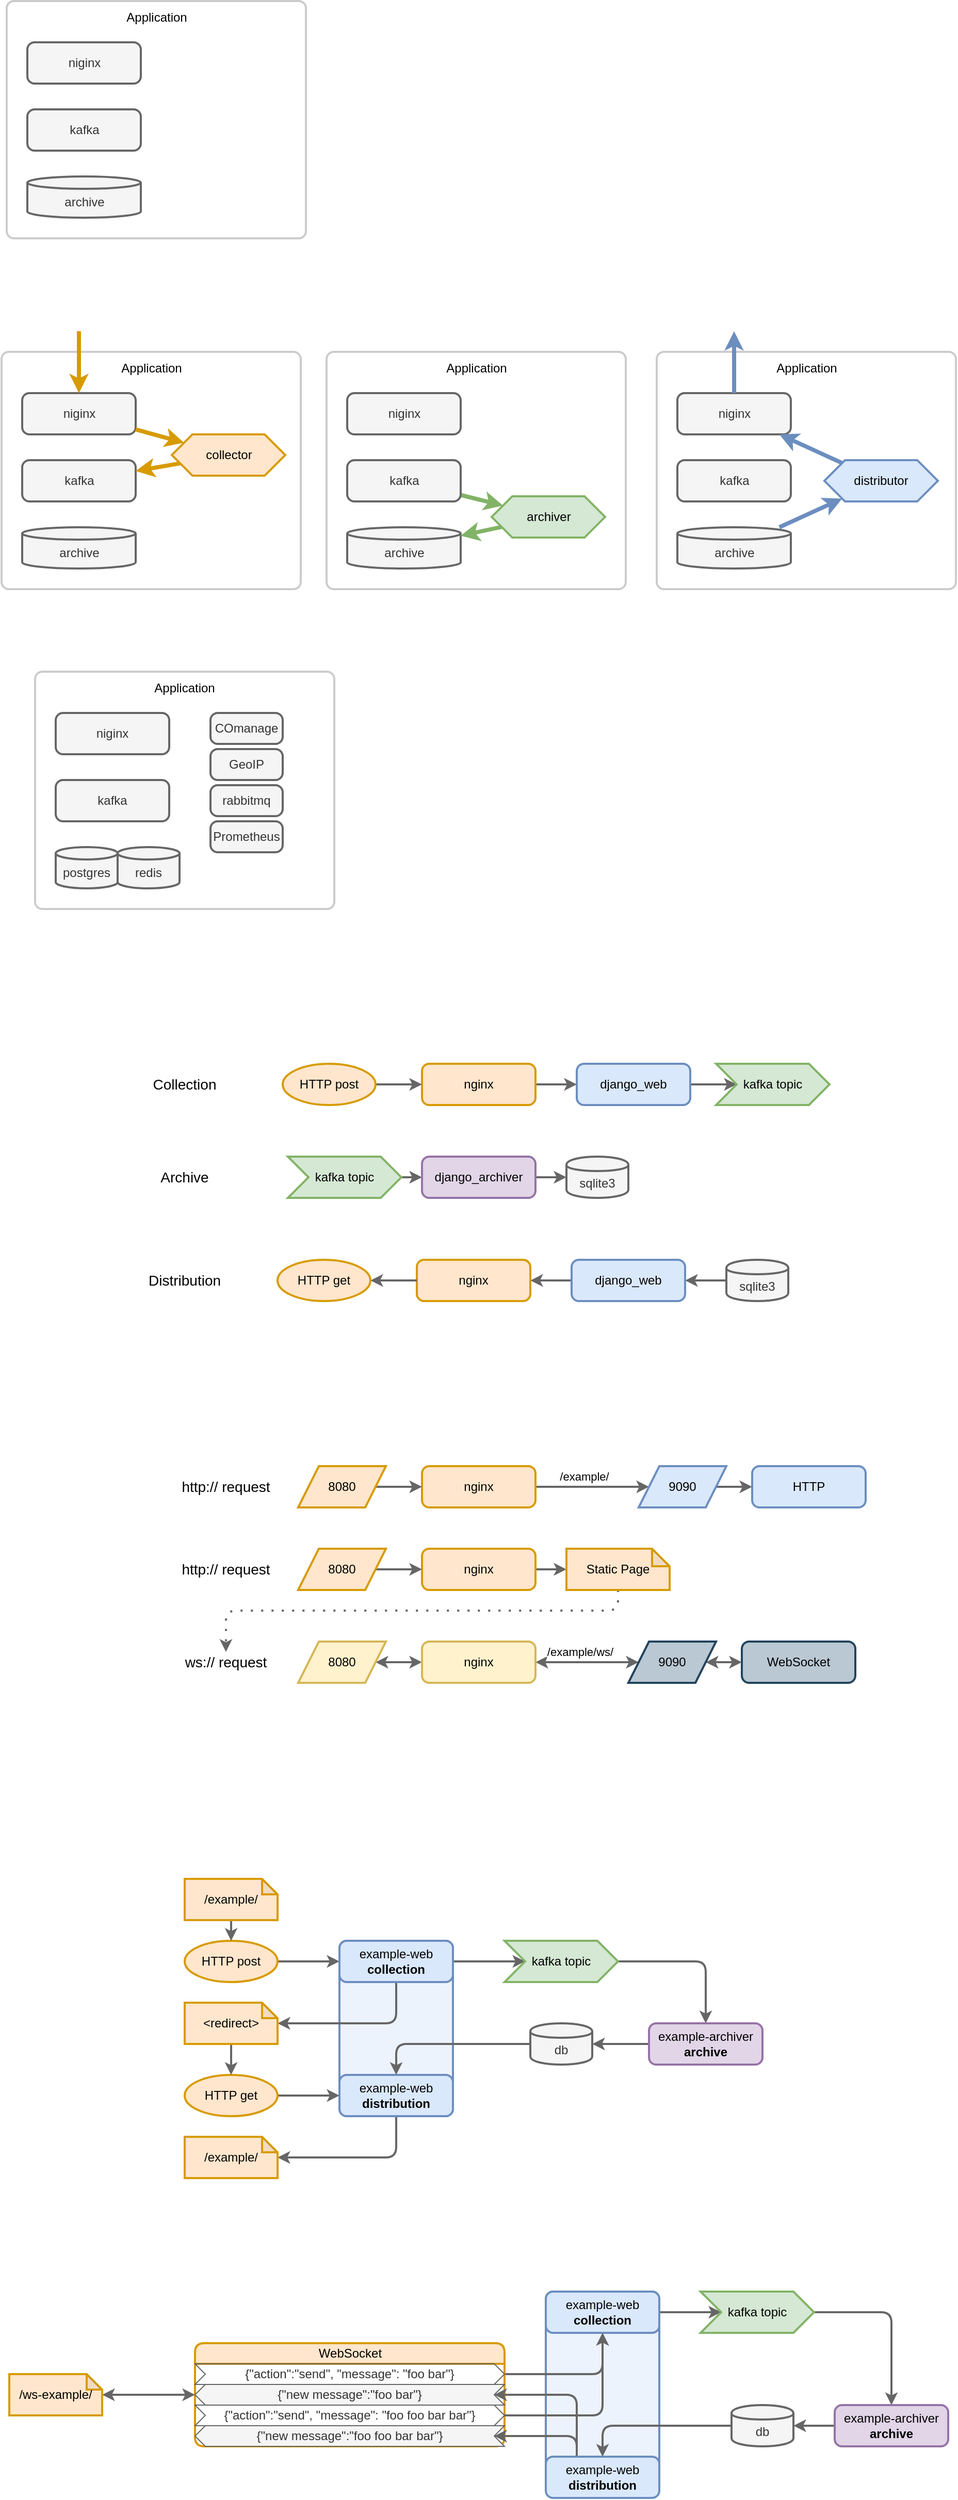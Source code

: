 <mxfile version="14.6.13" type="device"><diagram id="-VsEtAfE2rpOgw_YnNsa" name="Page-1"><mxGraphModel dx="1322" dy="2031" grid="1" gridSize="10" guides="1" tooltips="1" connect="1" arrows="1" fold="1" page="0" pageScale="1" pageWidth="850" pageHeight="1100" math="0" shadow="0"><root><mxCell id="0"/><mxCell id="1" style="" parent="0"/><mxCell id="PM8JkhN1XcaPESPT991R-1" value="HTTP" style="rounded=1;html=1;absoluteArcSize=1;arcSize=14;strokeWidth=2;shadow=0;glass=0;labelBackgroundColor=none;fillColor=#dae8fc;fontSize=12;align=center;strokeColor=#6c8ebf;whiteSpace=wrap;" parent="1" vertex="1"><mxGeometry x="510" y="590" width="110" height="40" as="geometry"/></mxCell><mxCell id="PM8JkhN1XcaPESPT991R-6" style="edgeStyle=orthogonalEdgeStyle;orthogonalLoop=1;jettySize=auto;html=1;strokeWidth=2;fillColor=#f5f5f5;strokeColor=#666666;fontFamily=Helvetica;fontSize=11;fontColor=#000000;align=center;entryX=0;entryY=0.5;entryDx=0;entryDy=0;" parent="1" source="PM8JkhN1XcaPESPT991R-2" target="PM8JkhN1XcaPESPT991R-5" edge="1"><mxGeometry relative="1" as="geometry"/></mxCell><mxCell id="PM8JkhN1XcaPESPT991R-9" value="/example/" style="edgeLabel;html=1;align=center;verticalAlign=middle;resizable=0;points=[];" parent="PM8JkhN1XcaPESPT991R-6" vertex="1" connectable="0"><mxGeometry x="-0.147" y="3" relative="1" as="geometry"><mxPoint y="-7" as="offset"/></mxGeometry></mxCell><mxCell id="PM8JkhN1XcaPESPT991R-2" value="nginx" style="rounded=1;html=1;absoluteArcSize=1;arcSize=14;strokeWidth=2;shadow=0;glass=0;labelBackgroundColor=none;fillColor=#ffe6cc;fontSize=12;align=center;strokeColor=#d79b00;whiteSpace=wrap;" parent="1" vertex="1"><mxGeometry x="190" y="590" width="110" height="40" as="geometry"/></mxCell><mxCell id="PM8JkhN1XcaPESPT991R-8" style="edgeStyle=orthogonalEdgeStyle;orthogonalLoop=1;jettySize=auto;html=1;strokeColor=#666666;strokeWidth=2;fillColor=#f5f5f5;" parent="1" source="PM8JkhN1XcaPESPT991R-3" target="PM8JkhN1XcaPESPT991R-2" edge="1"><mxGeometry relative="1" as="geometry"/></mxCell><mxCell id="PM8JkhN1XcaPESPT991R-3" value="8080" style="shape=parallelogram;perimeter=parallelogramPerimeter;whiteSpace=wrap;html=1;fixedSize=1;shadow=0;fontFamily=Helvetica;fontSize=12;fontColor=#000000;align=center;strokeColor=#d79b00;strokeWidth=2;fillColor=#ffe6cc;" parent="1" vertex="1"><mxGeometry x="70" y="590" width="85" height="40" as="geometry"/></mxCell><mxCell id="PM8JkhN1XcaPESPT991R-7" style="edgeStyle=orthogonalEdgeStyle;orthogonalLoop=1;jettySize=auto;html=1;strokeColor=#666666;strokeWidth=2;fillColor=#f5f5f5;" parent="1" source="PM8JkhN1XcaPESPT991R-5" target="PM8JkhN1XcaPESPT991R-1" edge="1"><mxGeometry relative="1" as="geometry"/></mxCell><mxCell id="PM8JkhN1XcaPESPT991R-5" value="9090" style="shape=parallelogram;perimeter=parallelogramPerimeter;whiteSpace=wrap;html=1;fixedSize=1;shadow=0;fontFamily=Helvetica;fontSize=12;fontColor=#000000;align=center;strokeColor=#6c8ebf;strokeWidth=2;fillColor=#dae8fc;" parent="1" vertex="1"><mxGeometry x="400" y="590" width="85" height="40" as="geometry"/></mxCell><mxCell id="PM8JkhN1XcaPESPT991R-10" value="WebSocket" style="rounded=1;html=1;absoluteArcSize=1;arcSize=14;strokeWidth=2;shadow=0;glass=0;labelBackgroundColor=none;fillColor=#bac8d3;fontSize=12;align=center;strokeColor=#23445d;whiteSpace=wrap;" parent="1" vertex="1"><mxGeometry x="500" y="760" width="110" height="40" as="geometry"/></mxCell><mxCell id="PM8JkhN1XcaPESPT991R-11" style="edgeStyle=orthogonalEdgeStyle;orthogonalLoop=1;jettySize=auto;html=1;strokeWidth=2;fillColor=#f5f5f5;strokeColor=#666666;fontFamily=Helvetica;fontSize=11;fontColor=#000000;align=center;entryX=0;entryY=0.5;entryDx=0;entryDy=0;startArrow=classic;startFill=1;" parent="1" source="PM8JkhN1XcaPESPT991R-21" target="PM8JkhN1XcaPESPT991R-17" edge="1"><mxGeometry relative="1" as="geometry"><mxPoint x="240" y="780" as="sourcePoint"/><Array as="points"/></mxGeometry></mxCell><mxCell id="PM8JkhN1XcaPESPT991R-12" value="/example/ws/" style="edgeLabel;html=1;align=center;verticalAlign=middle;resizable=0;points=[];" parent="PM8JkhN1XcaPESPT991R-11" vertex="1" connectable="0"><mxGeometry x="-0.147" y="3" relative="1" as="geometry"><mxPoint y="-7" as="offset"/></mxGeometry></mxCell><mxCell id="PM8JkhN1XcaPESPT991R-19" style="edgeStyle=orthogonalEdgeStyle;orthogonalLoop=1;jettySize=auto;html=1;strokeColor=#666666;strokeWidth=2;fillColor=#f5f5f5;" parent="1" source="PM8JkhN1XcaPESPT991R-13" target="PM8JkhN1XcaPESPT991R-18" edge="1"><mxGeometry relative="1" as="geometry"/></mxCell><mxCell id="PM8JkhN1XcaPESPT991R-13" value="nginx" style="rounded=1;html=1;absoluteArcSize=1;arcSize=14;strokeWidth=2;shadow=0;glass=0;labelBackgroundColor=none;fillColor=#ffe6cc;fontSize=12;align=center;strokeColor=#d79b00;whiteSpace=wrap;" parent="1" vertex="1"><mxGeometry x="190" y="670" width="110" height="40" as="geometry"/></mxCell><mxCell id="PM8JkhN1XcaPESPT991R-14" style="edgeStyle=orthogonalEdgeStyle;orthogonalLoop=1;jettySize=auto;html=1;strokeColor=#666666;strokeWidth=2;fillColor=#f5f5f5;" parent="1" source="PM8JkhN1XcaPESPT991R-15" target="PM8JkhN1XcaPESPT991R-13" edge="1"><mxGeometry relative="1" as="geometry"/></mxCell><mxCell id="PM8JkhN1XcaPESPT991R-15" value="8080" style="shape=parallelogram;perimeter=parallelogramPerimeter;whiteSpace=wrap;html=1;fixedSize=1;shadow=0;fontFamily=Helvetica;fontSize=12;fontColor=#000000;align=center;strokeColor=#d79b00;strokeWidth=2;fillColor=#ffe6cc;" parent="1" vertex="1"><mxGeometry x="70" y="670" width="85" height="40" as="geometry"/></mxCell><mxCell id="PM8JkhN1XcaPESPT991R-16" style="edgeStyle=orthogonalEdgeStyle;orthogonalLoop=1;jettySize=auto;html=1;strokeColor=#666666;strokeWidth=2;fillColor=#f5f5f5;startArrow=classic;startFill=1;" parent="1" source="PM8JkhN1XcaPESPT991R-17" target="PM8JkhN1XcaPESPT991R-10" edge="1"><mxGeometry relative="1" as="geometry"/></mxCell><mxCell id="PM8JkhN1XcaPESPT991R-17" value="9090" style="shape=parallelogram;perimeter=parallelogramPerimeter;whiteSpace=wrap;html=1;fixedSize=1;shadow=0;fontFamily=Helvetica;fontSize=12;align=center;strokeColor=#23445d;strokeWidth=2;fillColor=#bac8d3;" parent="1" vertex="1"><mxGeometry x="390" y="760" width="85" height="40" as="geometry"/></mxCell><mxCell id="PM8JkhN1XcaPESPT991R-28" style="edgeStyle=orthogonalEdgeStyle;orthogonalLoop=1;jettySize=auto;html=1;fontSize=14;strokeColor=#666666;strokeWidth=2;fillColor=#f5f5f5;dashed=1;dashPattern=1 4;exitX=0.5;exitY=1;exitDx=0;exitDy=0;exitPerimeter=0;" parent="1" source="PM8JkhN1XcaPESPT991R-18" target="PM8JkhN1XcaPESPT991R-26" edge="1"><mxGeometry relative="1" as="geometry"><Array as="points"><mxPoint x="380" y="730"/><mxPoint y="730"/></Array></mxGeometry></mxCell><mxCell id="PM8JkhN1XcaPESPT991R-18" value="Static Page" style="shape=note;whiteSpace=wrap;html=1;backgroundOutline=1;darkOpacity=0.05;shadow=0;fontFamily=Helvetica;fontSize=12;fontColor=#000000;align=center;strokeColor=#d79b00;strokeWidth=2;fillColor=#ffe6cc;size=17;" parent="1" vertex="1"><mxGeometry x="330" y="670" width="100" height="40" as="geometry"/></mxCell><mxCell id="PM8JkhN1XcaPESPT991R-22" style="edgeStyle=orthogonalEdgeStyle;orthogonalLoop=1;jettySize=auto;html=1;strokeColor=#666666;strokeWidth=2;fillColor=#f5f5f5;startArrow=classic;startFill=1;" parent="1" source="PM8JkhN1XcaPESPT991R-20" target="PM8JkhN1XcaPESPT991R-21" edge="1"><mxGeometry relative="1" as="geometry"/></mxCell><mxCell id="PM8JkhN1XcaPESPT991R-20" value="8080" style="shape=parallelogram;perimeter=parallelogramPerimeter;whiteSpace=wrap;html=1;fixedSize=1;shadow=0;fontFamily=Helvetica;fontSize=12;align=center;strokeColor=#d6b656;strokeWidth=2;fillColor=#fff2cc;" parent="1" vertex="1"><mxGeometry x="70" y="760" width="85" height="40" as="geometry"/></mxCell><mxCell id="PM8JkhN1XcaPESPT991R-21" value="nginx" style="rounded=1;html=1;absoluteArcSize=1;arcSize=14;strokeWidth=2;shadow=0;glass=0;labelBackgroundColor=none;fillColor=#fff2cc;fontSize=12;align=center;strokeColor=#d6b656;whiteSpace=wrap;" parent="1" vertex="1"><mxGeometry x="190" y="760" width="110" height="40" as="geometry"/></mxCell><mxCell id="PM8JkhN1XcaPESPT991R-24" value="http:// request" style="text;html=1;strokeColor=none;fillColor=none;align=center;verticalAlign=middle;whiteSpace=wrap;rounded=0;fontSize=14;" parent="1" vertex="1"><mxGeometry x="-50" y="600" width="100" height="20" as="geometry"/></mxCell><mxCell id="PM8JkhN1XcaPESPT991R-25" value="http:// request" style="text;html=1;strokeColor=none;fillColor=none;align=center;verticalAlign=middle;whiteSpace=wrap;rounded=0;fontSize=14;" parent="1" vertex="1"><mxGeometry x="-50" y="680" width="100" height="20" as="geometry"/></mxCell><mxCell id="PM8JkhN1XcaPESPT991R-26" value="ws:// request" style="text;html=1;strokeColor=none;fillColor=none;align=center;verticalAlign=middle;whiteSpace=wrap;rounded=0;fontSize=14;" parent="1" vertex="1"><mxGeometry x="-60" y="770" width="120" height="20" as="geometry"/></mxCell><mxCell id="PM8JkhN1XcaPESPT991R-27" style="edgeStyle=orthogonalEdgeStyle;orthogonalLoop=1;jettySize=auto;html=1;exitX=0.5;exitY=1;exitDx=0;exitDy=0;fontSize=14;strokeColor=#666666;strokeWidth=2;fillColor=#f5f5f5;" parent="1" source="PM8JkhN1XcaPESPT991R-24" target="PM8JkhN1XcaPESPT991R-24" edge="1"><mxGeometry relative="1" as="geometry"/></mxCell><mxCell id="PM8JkhN1XcaPESPT991R-34" style="edgeStyle=orthogonalEdgeStyle;orthogonalLoop=1;jettySize=auto;html=1;strokeWidth=2;fillColor=#f5f5f5;strokeColor=#666666;fontFamily=Helvetica;fontSize=11;fontColor=#000000;align=center;" parent="1" source="PM8JkhN1XcaPESPT991R-36" target="PM8JkhN1XcaPESPT991R-41" edge="1"><mxGeometry relative="1" as="geometry"><mxPoint x="410.0" y="220" as="targetPoint"/></mxGeometry></mxCell><mxCell id="PM8JkhN1XcaPESPT991R-36" value="nginx" style="rounded=1;html=1;absoluteArcSize=1;arcSize=14;strokeWidth=2;shadow=0;glass=0;labelBackgroundColor=none;fillColor=#ffe6cc;fontSize=12;align=center;strokeColor=#d79b00;whiteSpace=wrap;" parent="1" vertex="1"><mxGeometry x="190" y="200" width="110" height="40" as="geometry"/></mxCell><mxCell id="PM8JkhN1XcaPESPT991R-37" style="edgeStyle=orthogonalEdgeStyle;orthogonalLoop=1;jettySize=auto;html=1;strokeColor=#666666;strokeWidth=2;fillColor=#f5f5f5;" parent="1" source="PM8JkhN1XcaPESPT991R-43" target="PM8JkhN1XcaPESPT991R-36" edge="1"><mxGeometry relative="1" as="geometry"><mxPoint x="155" y="220" as="sourcePoint"/></mxGeometry></mxCell><mxCell id="PM8JkhN1XcaPESPT991R-46" style="edgeStyle=orthogonalEdgeStyle;orthogonalLoop=1;jettySize=auto;html=1;strokeColor=#666666;strokeWidth=2;fillColor=#f5f5f5;" parent="1" source="PM8JkhN1XcaPESPT991R-41" target="PM8JkhN1XcaPESPT991R-44" edge="1"><mxGeometry relative="1" as="geometry"/></mxCell><mxCell id="PM8JkhN1XcaPESPT991R-41" value="django_web" style="rounded=1;html=1;absoluteArcSize=1;arcSize=14;strokeWidth=2;shadow=0;glass=0;labelBackgroundColor=none;fillColor=#dae8fc;fontSize=12;align=center;strokeColor=#6c8ebf;whiteSpace=wrap;" parent="1" vertex="1"><mxGeometry x="340" y="200" width="110" height="40" as="geometry"/></mxCell><mxCell id="PM8JkhN1XcaPESPT991R-43" value="HTTP post" style="ellipse;whiteSpace=wrap;html=1;shadow=0;fontFamily=Helvetica;fontSize=12;fontColor=#000000;align=center;strokeColor=#d79b00;strokeWidth=2;fillColor=#ffe6cc;" parent="1" vertex="1"><mxGeometry x="55" y="200" width="90" height="40" as="geometry"/></mxCell><mxCell id="PM8JkhN1XcaPESPT991R-44" value="kafka topic" style="shape=step;perimeter=stepPerimeter;whiteSpace=wrap;html=1;fixedSize=1;shadow=0;fontFamily=Helvetica;fontSize=12;align=center;strokeColor=#82b366;strokeWidth=2;fillColor=#d5e8d4;" parent="1" vertex="1"><mxGeometry x="475" y="200" width="110" height="40" as="geometry"/></mxCell><mxCell id="PM8JkhN1XcaPESPT991R-49" style="edgeStyle=orthogonalEdgeStyle;orthogonalLoop=1;jettySize=auto;html=1;strokeColor=#666666;strokeWidth=2;fillColor=#f5f5f5;" parent="1" source="PM8JkhN1XcaPESPT991R-47" target="PM8JkhN1XcaPESPT991R-48" edge="1"><mxGeometry relative="1" as="geometry"/></mxCell><mxCell id="PM8JkhN1XcaPESPT991R-47" value="kafka topic" style="shape=step;perimeter=stepPerimeter;whiteSpace=wrap;html=1;fixedSize=1;shadow=0;fontFamily=Helvetica;fontSize=12;align=center;strokeColor=#82b366;strokeWidth=2;fillColor=#d5e8d4;" parent="1" vertex="1"><mxGeometry x="60" y="290" width="110" height="40" as="geometry"/></mxCell><mxCell id="PM8JkhN1XcaPESPT991R-51" value="" style="edgeStyle=orthogonalEdgeStyle;orthogonalLoop=1;jettySize=auto;html=1;strokeColor=#666666;strokeWidth=2;fillColor=#f5f5f5;" parent="1" source="PM8JkhN1XcaPESPT991R-48" target="PM8JkhN1XcaPESPT991R-50" edge="1"><mxGeometry relative="1" as="geometry"/></mxCell><mxCell id="PM8JkhN1XcaPESPT991R-48" value="django_archiver" style="rounded=1;html=1;absoluteArcSize=1;arcSize=14;strokeWidth=2;shadow=0;glass=0;labelBackgroundColor=none;fillColor=#e1d5e7;fontSize=12;align=center;strokeColor=#9673a6;whiteSpace=wrap;" parent="1" vertex="1"><mxGeometry x="190" y="290" width="110" height="40" as="geometry"/></mxCell><mxCell id="PM8JkhN1XcaPESPT991R-50" value="sqlite3" style="shape=cylinder;whiteSpace=wrap;html=1;boundedLbl=1;backgroundOutline=1;rounded=1;shadow=0;strokeColor=#666666;strokeWidth=2;fillColor=#f5f5f5;glass=0;arcSize=14;fontColor=#333333;" parent="1" vertex="1"><mxGeometry x="330" y="290" width="60" height="40" as="geometry"/></mxCell><mxCell id="PM8JkhN1XcaPESPT991R-52" style="edgeStyle=orthogonalEdgeStyle;orthogonalLoop=1;jettySize=auto;html=1;strokeWidth=2;fillColor=#f5f5f5;strokeColor=#666666;fontFamily=Helvetica;fontSize=11;fontColor=#000000;align=center;startArrow=classic;startFill=1;endArrow=none;endFill=0;" parent="1" source="PM8JkhN1XcaPESPT991R-53" target="PM8JkhN1XcaPESPT991R-56" edge="1"><mxGeometry relative="1" as="geometry"><mxPoint x="405.0" y="410" as="targetPoint"/></mxGeometry></mxCell><mxCell id="PM8JkhN1XcaPESPT991R-53" value="nginx" style="rounded=1;html=1;absoluteArcSize=1;arcSize=14;strokeWidth=2;shadow=0;glass=0;labelBackgroundColor=none;fillColor=#ffe6cc;fontSize=12;align=center;strokeColor=#d79b00;whiteSpace=wrap;" parent="1" vertex="1"><mxGeometry x="185" y="390" width="110" height="40" as="geometry"/></mxCell><mxCell id="PM8JkhN1XcaPESPT991R-54" style="edgeStyle=orthogonalEdgeStyle;orthogonalLoop=1;jettySize=auto;html=1;strokeColor=#666666;strokeWidth=2;fillColor=#f5f5f5;startArrow=classic;startFill=1;endArrow=none;endFill=0;" parent="1" source="PM8JkhN1XcaPESPT991R-57" target="PM8JkhN1XcaPESPT991R-53" edge="1"><mxGeometry relative="1" as="geometry"><mxPoint x="150" y="410" as="sourcePoint"/></mxGeometry></mxCell><mxCell id="PM8JkhN1XcaPESPT991R-55" style="edgeStyle=orthogonalEdgeStyle;orthogonalLoop=1;jettySize=auto;html=1;strokeColor=#666666;strokeWidth=2;fillColor=#f5f5f5;endArrow=none;endFill=0;startArrow=classic;startFill=1;" parent="1" source="PM8JkhN1XcaPESPT991R-56" target="PM8JkhN1XcaPESPT991R-59" edge="1"><mxGeometry relative="1" as="geometry"><mxPoint x="470.0" y="410" as="targetPoint"/></mxGeometry></mxCell><mxCell id="PM8JkhN1XcaPESPT991R-56" value="django_web" style="rounded=1;html=1;absoluteArcSize=1;arcSize=14;strokeWidth=2;shadow=0;glass=0;labelBackgroundColor=none;fillColor=#dae8fc;fontSize=12;align=center;strokeColor=#6c8ebf;whiteSpace=wrap;" parent="1" vertex="1"><mxGeometry x="335" y="390" width="110" height="40" as="geometry"/></mxCell><mxCell id="PM8JkhN1XcaPESPT991R-57" value="HTTP get" style="ellipse;whiteSpace=wrap;html=1;shadow=0;fontFamily=Helvetica;fontSize=12;fontColor=#000000;align=center;strokeColor=#d79b00;strokeWidth=2;fillColor=#ffe6cc;" parent="1" vertex="1"><mxGeometry x="50" y="390" width="90" height="40" as="geometry"/></mxCell><mxCell id="PM8JkhN1XcaPESPT991R-59" value="sqlite3" style="shape=cylinder;whiteSpace=wrap;html=1;boundedLbl=1;backgroundOutline=1;rounded=1;shadow=0;strokeColor=#666666;strokeWidth=2;fillColor=#f5f5f5;glass=0;arcSize=14;fontColor=#333333;" parent="1" vertex="1"><mxGeometry x="485" y="390" width="60" height="40" as="geometry"/></mxCell><mxCell id="PM8JkhN1XcaPESPT991R-60" value="Collection" style="text;html=1;strokeColor=none;fillColor=none;align=center;verticalAlign=middle;whiteSpace=wrap;rounded=0;fontSize=14;" parent="1" vertex="1"><mxGeometry x="-90" y="210" width="100" height="20" as="geometry"/></mxCell><mxCell id="PM8JkhN1XcaPESPT991R-61" value="Archive" style="text;html=1;strokeColor=none;fillColor=none;align=center;verticalAlign=middle;whiteSpace=wrap;rounded=0;fontSize=14;" parent="1" vertex="1"><mxGeometry x="-90" y="300" width="100" height="20" as="geometry"/></mxCell><mxCell id="PM8JkhN1XcaPESPT991R-62" value="Distribution" style="text;html=1;strokeColor=none;fillColor=none;align=center;verticalAlign=middle;whiteSpace=wrap;rounded=0;fontSize=14;" parent="1" vertex="1"><mxGeometry x="-90" y="400" width="100" height="20" as="geometry"/></mxCell><mxCell id="XB2Akl6cawF2deGfc-03-5" value="Application" style="rounded=1;html=1;absoluteArcSize=1;arcSize=14;strokeWidth=2;shadow=0;glass=0;labelBackgroundColor=none;fontSize=12;align=center;whiteSpace=wrap;container=1;dropTarget=1;recursiveResize=0;collapsible=0;verticalAlign=top;spacing=4;fillColor=none;strokeColor=#CCCCCC;" parent="1" vertex="1"><mxGeometry x="-212.5" y="-830" width="290" height="230" as="geometry"/></mxCell><mxCell id="XB2Akl6cawF2deGfc-03-2" value="niginx" style="rounded=1;html=1;absoluteArcSize=1;arcSize=14;strokeWidth=2;shadow=0;glass=0;labelBackgroundColor=none;fillColor=#f5f5f5;fontSize=12;align=center;strokeColor=#666666;whiteSpace=wrap;fontColor=#333333;" parent="XB2Akl6cawF2deGfc-03-5" vertex="1"><mxGeometry x="20" y="40" width="110" height="40" as="geometry"/></mxCell><mxCell id="XB2Akl6cawF2deGfc-03-3" value="archive" style="shape=cylinder3;whiteSpace=wrap;html=1;boundedLbl=1;backgroundOutline=1;size=6;shadow=0;fontFamily=Helvetica;fontSize=12;fontColor=#333333;align=center;strokeColor=#666666;strokeWidth=2;fillColor=#f5f5f5;" parent="XB2Akl6cawF2deGfc-03-5" vertex="1"><mxGeometry x="20" y="170" width="110" height="40" as="geometry"/></mxCell><mxCell id="XB2Akl6cawF2deGfc-03-1" value="kafka" style="rounded=1;html=1;absoluteArcSize=1;arcSize=14;strokeWidth=2;shadow=0;glass=0;labelBackgroundColor=none;fillColor=#f5f5f5;fontSize=12;align=center;strokeColor=#666666;whiteSpace=wrap;fontColor=#333333;" parent="XB2Akl6cawF2deGfc-03-5" vertex="1"><mxGeometry x="20" y="105" width="110" height="40" as="geometry"/></mxCell><mxCell id="XB2Akl6cawF2deGfc-03-7" value="Application" style="rounded=1;html=1;absoluteArcSize=1;arcSize=14;strokeWidth=2;shadow=0;glass=0;labelBackgroundColor=none;fontSize=12;align=center;whiteSpace=wrap;container=1;dropTarget=1;recursiveResize=0;collapsible=0;verticalAlign=top;spacing=4;fillColor=none;strokeColor=#CCCCCC;" parent="1" vertex="1"><mxGeometry x="-217.5" y="-490" width="290" height="230" as="geometry"/></mxCell><mxCell id="XB2Akl6cawF2deGfc-03-8" value="niginx" style="rounded=1;html=1;absoluteArcSize=1;arcSize=14;strokeWidth=2;shadow=0;glass=0;labelBackgroundColor=none;fillColor=#f5f5f5;fontSize=12;align=center;strokeColor=#666666;whiteSpace=wrap;fontColor=#333333;" parent="XB2Akl6cawF2deGfc-03-7" vertex="1"><mxGeometry x="20" y="40" width="110" height="40" as="geometry"/></mxCell><mxCell id="XB2Akl6cawF2deGfc-03-9" value="archive" style="shape=cylinder3;whiteSpace=wrap;html=1;boundedLbl=1;backgroundOutline=1;size=6;shadow=0;fontFamily=Helvetica;fontSize=12;fontColor=#333333;align=center;strokeColor=#666666;strokeWidth=2;fillColor=#f5f5f5;" parent="XB2Akl6cawF2deGfc-03-7" vertex="1"><mxGeometry x="20" y="170" width="110" height="40" as="geometry"/></mxCell><mxCell id="XB2Akl6cawF2deGfc-03-10" value="kafka" style="rounded=1;html=1;absoluteArcSize=1;arcSize=14;strokeWidth=2;shadow=0;glass=0;labelBackgroundColor=none;fillColor=#f5f5f5;fontSize=12;align=center;strokeColor=#666666;whiteSpace=wrap;fontColor=#333333;" parent="XB2Akl6cawF2deGfc-03-7" vertex="1"><mxGeometry x="20" y="105" width="110" height="40" as="geometry"/></mxCell><mxCell id="XB2Akl6cawF2deGfc-03-16" style="orthogonalLoop=1;jettySize=auto;html=1;startArrow=none;startFill=0;endArrow=classic;endFill=1;strokeColor=#d79b00;strokeWidth=4;fillColor=#ffe6cc;" parent="XB2Akl6cawF2deGfc-03-7" source="XB2Akl6cawF2deGfc-03-6" target="XB2Akl6cawF2deGfc-03-10" edge="1"><mxGeometry relative="1" as="geometry"/></mxCell><mxCell id="XB2Akl6cawF2deGfc-03-6" value="collector" style="shape=hexagon;perimeter=hexagonPerimeter2;whiteSpace=wrap;html=1;fixedSize=1;shadow=0;fontFamily=Helvetica;fontSize=12;fontColor=#000000;align=center;strokeColor=#d79b00;strokeWidth=2;fillColor=#ffe6cc;" parent="XB2Akl6cawF2deGfc-03-7" vertex="1"><mxGeometry x="165" y="80" width="110" height="40" as="geometry"/></mxCell><mxCell id="XB2Akl6cawF2deGfc-03-15" value="" style="endArrow=classic;html=1;strokeColor=#d79b00;strokeWidth=4;fillColor=#ffe6cc;" parent="XB2Akl6cawF2deGfc-03-7" source="XB2Akl6cawF2deGfc-03-8" target="XB2Akl6cawF2deGfc-03-6" edge="1"><mxGeometry width="50" height="50" relative="1" as="geometry"><mxPoint x="85" y="-10" as="sourcePoint"/><mxPoint x="85" y="50" as="targetPoint"/></mxGeometry></mxCell><mxCell id="XB2Akl6cawF2deGfc-03-14" value="" style="endArrow=classic;html=1;strokeColor=#d79b00;strokeWidth=4;fillColor=#ffe6cc;entryX=0.5;entryY=0;entryDx=0;entryDy=0;" parent="1" target="XB2Akl6cawF2deGfc-03-8" edge="1"><mxGeometry width="50" height="50" relative="1" as="geometry"><mxPoint x="-142.5" y="-510" as="sourcePoint"/><mxPoint x="7.5" y="-480" as="targetPoint"/></mxGeometry></mxCell><mxCell id="XB2Akl6cawF2deGfc-03-17" value="Application" style="rounded=1;html=1;absoluteArcSize=1;arcSize=14;strokeWidth=2;shadow=0;glass=0;labelBackgroundColor=none;fontSize=12;align=center;whiteSpace=wrap;container=1;dropTarget=1;recursiveResize=0;collapsible=0;verticalAlign=top;spacing=4;fillColor=none;strokeColor=#CCCCCC;" parent="1" vertex="1"><mxGeometry x="97.5" y="-490" width="290" height="230" as="geometry"/></mxCell><mxCell id="XB2Akl6cawF2deGfc-03-18" value="niginx" style="rounded=1;html=1;absoluteArcSize=1;arcSize=14;strokeWidth=2;shadow=0;glass=0;labelBackgroundColor=none;fillColor=#f5f5f5;fontSize=12;align=center;strokeColor=#666666;whiteSpace=wrap;fontColor=#333333;" parent="XB2Akl6cawF2deGfc-03-17" vertex="1"><mxGeometry x="20" y="40" width="110" height="40" as="geometry"/></mxCell><mxCell id="XB2Akl6cawF2deGfc-03-19" value="archive" style="shape=cylinder3;whiteSpace=wrap;html=1;boundedLbl=1;backgroundOutline=1;size=6;shadow=0;fontFamily=Helvetica;fontSize=12;fontColor=#333333;align=center;strokeColor=#666666;strokeWidth=2;fillColor=#f5f5f5;" parent="XB2Akl6cawF2deGfc-03-17" vertex="1"><mxGeometry x="20" y="170" width="110" height="40" as="geometry"/></mxCell><mxCell id="XB2Akl6cawF2deGfc-03-22" style="edgeStyle=none;orthogonalLoop=1;jettySize=auto;html=1;startArrow=none;startFill=0;endArrow=classic;endFill=1;strokeColor=#82b366;strokeWidth=4;fillColor=#d5e8d4;" parent="XB2Akl6cawF2deGfc-03-17" source="XB2Akl6cawF2deGfc-03-20" target="XB2Akl6cawF2deGfc-03-21" edge="1"><mxGeometry relative="1" as="geometry"/></mxCell><mxCell id="XB2Akl6cawF2deGfc-03-20" value="kafka" style="rounded=1;html=1;absoluteArcSize=1;arcSize=14;strokeWidth=2;shadow=0;glass=0;labelBackgroundColor=none;fillColor=#f5f5f5;fontSize=12;align=center;strokeColor=#666666;whiteSpace=wrap;fontColor=#333333;" parent="XB2Akl6cawF2deGfc-03-17" vertex="1"><mxGeometry x="20" y="105" width="110" height="40" as="geometry"/></mxCell><mxCell id="XB2Akl6cawF2deGfc-03-23" style="edgeStyle=none;orthogonalLoop=1;jettySize=auto;html=1;startArrow=none;startFill=0;endArrow=classic;endFill=1;strokeColor=#82b366;strokeWidth=4;fillColor=#d5e8d4;" parent="XB2Akl6cawF2deGfc-03-17" source="XB2Akl6cawF2deGfc-03-21" target="XB2Akl6cawF2deGfc-03-19" edge="1"><mxGeometry relative="1" as="geometry"/></mxCell><mxCell id="XB2Akl6cawF2deGfc-03-21" value="archiver" style="shape=hexagon;perimeter=hexagonPerimeter2;whiteSpace=wrap;html=1;fixedSize=1;shadow=0;fontFamily=Helvetica;fontSize=12;align=center;strokeColor=#82b366;strokeWidth=2;fillColor=#d5e8d4;" parent="XB2Akl6cawF2deGfc-03-17" vertex="1"><mxGeometry x="160" y="140" width="110" height="40" as="geometry"/></mxCell><mxCell id="XB2Akl6cawF2deGfc-03-24" value="Application" style="rounded=1;html=1;absoluteArcSize=1;arcSize=14;strokeWidth=2;shadow=0;glass=0;labelBackgroundColor=none;fontSize=12;align=center;whiteSpace=wrap;container=1;dropTarget=1;recursiveResize=0;collapsible=0;verticalAlign=top;spacing=4;fillColor=none;strokeColor=#CCCCCC;" parent="1" vertex="1"><mxGeometry x="417.5" y="-490" width="290" height="230" as="geometry"/></mxCell><mxCell id="XB2Akl6cawF2deGfc-03-25" value="niginx" style="rounded=1;html=1;absoluteArcSize=1;arcSize=14;strokeWidth=2;shadow=0;glass=0;labelBackgroundColor=none;fillColor=#f5f5f5;fontSize=12;align=center;strokeColor=#666666;whiteSpace=wrap;fontColor=#333333;" parent="XB2Akl6cawF2deGfc-03-24" vertex="1"><mxGeometry x="20" y="40" width="110" height="40" as="geometry"/></mxCell><mxCell id="XB2Akl6cawF2deGfc-03-29" style="edgeStyle=none;orthogonalLoop=1;jettySize=auto;html=1;startArrow=none;startFill=0;endArrow=classic;endFill=1;strokeColor=#6c8ebf;strokeWidth=4;fillColor=#dae8fc;" parent="XB2Akl6cawF2deGfc-03-24" source="XB2Akl6cawF2deGfc-03-26" target="XB2Akl6cawF2deGfc-03-28" edge="1"><mxGeometry relative="1" as="geometry"/></mxCell><mxCell id="XB2Akl6cawF2deGfc-03-26" value="archive" style="shape=cylinder3;whiteSpace=wrap;html=1;boundedLbl=1;backgroundOutline=1;size=6;shadow=0;fontFamily=Helvetica;fontSize=12;fontColor=#333333;align=center;strokeColor=#666666;strokeWidth=2;fillColor=#f5f5f5;" parent="XB2Akl6cawF2deGfc-03-24" vertex="1"><mxGeometry x="20" y="170" width="110" height="40" as="geometry"/></mxCell><mxCell id="XB2Akl6cawF2deGfc-03-27" value="kafka" style="rounded=1;html=1;absoluteArcSize=1;arcSize=14;strokeWidth=2;shadow=0;glass=0;labelBackgroundColor=none;fillColor=#f5f5f5;fontSize=12;align=center;strokeColor=#666666;whiteSpace=wrap;fontColor=#333333;" parent="XB2Akl6cawF2deGfc-03-24" vertex="1"><mxGeometry x="20" y="105" width="110" height="40" as="geometry"/></mxCell><mxCell id="XB2Akl6cawF2deGfc-03-30" style="edgeStyle=none;orthogonalLoop=1;jettySize=auto;html=1;startArrow=none;startFill=0;endArrow=classic;endFill=1;strokeColor=#6c8ebf;strokeWidth=4;fillColor=#dae8fc;" parent="XB2Akl6cawF2deGfc-03-24" source="XB2Akl6cawF2deGfc-03-28" target="XB2Akl6cawF2deGfc-03-25" edge="1"><mxGeometry relative="1" as="geometry"/></mxCell><mxCell id="XB2Akl6cawF2deGfc-03-28" value="distributor" style="shape=hexagon;perimeter=hexagonPerimeter2;whiteSpace=wrap;html=1;fixedSize=1;shadow=0;fontFamily=Helvetica;fontSize=12;align=center;strokeColor=#6c8ebf;strokeWidth=2;fillColor=#dae8fc;" parent="XB2Akl6cawF2deGfc-03-24" vertex="1"><mxGeometry x="162.5" y="105" width="110" height="40" as="geometry"/></mxCell><mxCell id="XB2Akl6cawF2deGfc-03-31" style="edgeStyle=none;orthogonalLoop=1;jettySize=auto;html=1;startArrow=none;startFill=0;endArrow=classic;endFill=1;strokeColor=#6c8ebf;strokeWidth=4;fillColor=#dae8fc;" parent="1" source="XB2Akl6cawF2deGfc-03-25" edge="1"><mxGeometry relative="1" as="geometry"><mxPoint x="492.5" y="-510" as="targetPoint"/></mxGeometry></mxCell><mxCell id="XB2Akl6cawF2deGfc-03-32" value="Application" style="rounded=1;html=1;absoluteArcSize=1;arcSize=14;strokeWidth=2;shadow=0;glass=0;labelBackgroundColor=none;fontSize=12;align=center;whiteSpace=wrap;container=1;dropTarget=1;recursiveResize=0;collapsible=0;verticalAlign=top;spacing=4;fillColor=none;strokeColor=#CCCCCC;" parent="1" vertex="1"><mxGeometry x="-185" y="-180" width="290" height="230" as="geometry"/></mxCell><mxCell id="XB2Akl6cawF2deGfc-03-33" value="niginx" style="rounded=1;html=1;absoluteArcSize=1;arcSize=14;strokeWidth=2;shadow=0;glass=0;labelBackgroundColor=none;fillColor=#f5f5f5;fontSize=12;align=center;strokeColor=#666666;whiteSpace=wrap;fontColor=#333333;" parent="XB2Akl6cawF2deGfc-03-32" vertex="1"><mxGeometry x="20" y="40" width="110" height="40" as="geometry"/></mxCell><mxCell id="XB2Akl6cawF2deGfc-03-34" value="postgres" style="shape=cylinder3;whiteSpace=wrap;html=1;boundedLbl=1;backgroundOutline=1;size=6;shadow=0;fontFamily=Helvetica;fontSize=12;fontColor=#333333;align=center;strokeColor=#666666;strokeWidth=2;fillColor=#f5f5f5;" parent="XB2Akl6cawF2deGfc-03-32" vertex="1"><mxGeometry x="20" y="170" width="60" height="40" as="geometry"/></mxCell><mxCell id="XB2Akl6cawF2deGfc-03-35" value="kafka" style="rounded=1;html=1;absoluteArcSize=1;arcSize=14;strokeWidth=2;shadow=0;glass=0;labelBackgroundColor=none;fillColor=#f5f5f5;fontSize=12;align=center;strokeColor=#666666;whiteSpace=wrap;fontColor=#333333;" parent="XB2Akl6cawF2deGfc-03-32" vertex="1"><mxGeometry x="20" y="105" width="110" height="40" as="geometry"/></mxCell><mxCell id="XB2Akl6cawF2deGfc-03-48" value="redis" style="shape=cylinder3;whiteSpace=wrap;html=1;boundedLbl=1;backgroundOutline=1;size=6;shadow=0;fontFamily=Helvetica;fontSize=12;fontColor=#333333;align=center;strokeColor=#666666;strokeWidth=2;fillColor=#f5f5f5;" parent="XB2Akl6cawF2deGfc-03-32" vertex="1"><mxGeometry x="80" y="170" width="60" height="40" as="geometry"/></mxCell><mxCell id="XB2Akl6cawF2deGfc-03-50" value="rabbitmq" style="rounded=1;html=1;absoluteArcSize=1;arcSize=14;strokeWidth=2;shadow=0;glass=0;labelBackgroundColor=none;fillColor=#f5f5f5;fontSize=12;align=center;strokeColor=#666666;whiteSpace=wrap;fontColor=#333333;" parent="XB2Akl6cawF2deGfc-03-32" vertex="1"><mxGeometry x="170" y="110" width="70" height="30" as="geometry"/></mxCell><mxCell id="XB2Akl6cawF2deGfc-03-51" value="COmanage" style="rounded=1;html=1;absoluteArcSize=1;arcSize=14;strokeWidth=2;shadow=0;glass=0;labelBackgroundColor=none;fillColor=#f5f5f5;fontSize=12;align=center;strokeColor=#666666;whiteSpace=wrap;fontColor=#333333;" parent="XB2Akl6cawF2deGfc-03-32" vertex="1"><mxGeometry x="170" y="40" width="70" height="30" as="geometry"/></mxCell><mxCell id="XB2Akl6cawF2deGfc-03-52" value="GeoIP" style="rounded=1;html=1;absoluteArcSize=1;arcSize=14;strokeWidth=2;shadow=0;glass=0;labelBackgroundColor=none;fillColor=#f5f5f5;fontSize=12;align=center;strokeColor=#666666;whiteSpace=wrap;fontColor=#333333;" parent="XB2Akl6cawF2deGfc-03-32" vertex="1"><mxGeometry x="170" y="75" width="70" height="30" as="geometry"/></mxCell><mxCell id="XB2Akl6cawF2deGfc-03-53" value="Prometheus" style="rounded=1;html=1;absoluteArcSize=1;arcSize=14;strokeWidth=2;shadow=0;glass=0;labelBackgroundColor=none;fillColor=#f5f5f5;fontSize=12;align=center;strokeColor=#666666;whiteSpace=wrap;fontColor=#333333;" parent="XB2Akl6cawF2deGfc-03-32" vertex="1"><mxGeometry x="170" y="145" width="70" height="30" as="geometry"/></mxCell><mxCell id="6jdL576Xid7fBsEvvMvw-23" value="django-roundtrip" style="" parent="0"/><mxCell id="wIwNzDWW-fx1xawftpby-1" value="" style="rounded=1;html=1;absoluteArcSize=1;arcSize=14;strokeWidth=2;shadow=0;glass=0;labelBackgroundColor=none;fontSize=12;align=center;strokeColor=#6c8ebf;whiteSpace=wrap;fillColor=#dae8fc;fillOpacity=50;" vertex="1" parent="6jdL576Xid7fBsEvvMvw-23"><mxGeometry x="110" y="1050" width="110" height="170" as="geometry"/></mxCell><mxCell id="6jdL576Xid7fBsEvvMvw-3" style="edgeStyle=orthogonalEdgeStyle;orthogonalLoop=1;jettySize=auto;html=1;strokeColor=#666666;strokeWidth=2;fillColor=#f5f5f5;" parent="6jdL576Xid7fBsEvvMvw-23" source="6jdL576Xid7fBsEvvMvw-6" target="6jdL576Xid7fBsEvvMvw-5" edge="1"><mxGeometry relative="1" as="geometry"><mxPoint x="25" y="1150" as="sourcePoint"/><mxPoint x="85" y="1040" as="targetPoint"/></mxGeometry></mxCell><mxCell id="6jdL576Xid7fBsEvvMvw-4" style="edgeStyle=orthogonalEdgeStyle;orthogonalLoop=1;jettySize=auto;html=1;strokeColor=#666666;strokeWidth=2;fillColor=#f5f5f5;" parent="6jdL576Xid7fBsEvvMvw-23" source="6jdL576Xid7fBsEvvMvw-5" target="6jdL576Xid7fBsEvvMvw-7" edge="1"><mxGeometry relative="1" as="geometry"/></mxCell><mxCell id="6jdL576Xid7fBsEvvMvw-27" style="edgeStyle=orthogonalEdgeStyle;orthogonalLoop=1;jettySize=auto;html=1;strokeColor=#666666;strokeWidth=2;fillColor=#f5f5f5;" parent="6jdL576Xid7fBsEvvMvw-23" source="6jdL576Xid7fBsEvvMvw-5" target="6jdL576Xid7fBsEvvMvw-26" edge="1"><mxGeometry relative="1" as="geometry"><Array as="points"><mxPoint x="165" y="1130"/></Array></mxGeometry></mxCell><mxCell id="6jdL576Xid7fBsEvvMvw-5" value="example-web&lt;br&gt;&lt;b&gt;collection&lt;/b&gt;" style="rounded=1;html=1;absoluteArcSize=1;arcSize=14;strokeWidth=2;shadow=0;glass=0;labelBackgroundColor=none;fillColor=#dae8fc;fontSize=12;align=center;strokeColor=#6c8ebf;whiteSpace=wrap;" parent="6jdL576Xid7fBsEvvMvw-23" vertex="1"><mxGeometry x="110" y="1050" width="110" height="40" as="geometry"/></mxCell><mxCell id="6jdL576Xid7fBsEvvMvw-6" value="HTTP post" style="ellipse;whiteSpace=wrap;html=1;shadow=0;fontFamily=Helvetica;fontSize=12;fontColor=#000000;align=center;strokeColor=#d79b00;strokeWidth=2;fillColor=#ffe6cc;" parent="6jdL576Xid7fBsEvvMvw-23" vertex="1"><mxGeometry x="-40" y="1050" width="90" height="40" as="geometry"/></mxCell><mxCell id="6jdL576Xid7fBsEvvMvw-24" style="edgeStyle=orthogonalEdgeStyle;orthogonalLoop=1;jettySize=auto;html=1;strokeColor=#666666;strokeWidth=2;fillColor=#f5f5f5;" parent="6jdL576Xid7fBsEvvMvw-23" source="6jdL576Xid7fBsEvvMvw-7" target="6jdL576Xid7fBsEvvMvw-11" edge="1"><mxGeometry relative="1" as="geometry"/></mxCell><mxCell id="6jdL576Xid7fBsEvvMvw-7" value="kafka topic" style="shape=step;perimeter=stepPerimeter;whiteSpace=wrap;html=1;fixedSize=1;shadow=0;fontFamily=Helvetica;fontSize=12;align=center;strokeColor=#82b366;strokeWidth=2;fillColor=#d5e8d4;" parent="6jdL576Xid7fBsEvvMvw-23" vertex="1"><mxGeometry x="270" y="1050" width="110" height="40" as="geometry"/></mxCell><mxCell id="6jdL576Xid7fBsEvvMvw-10" value="" style="edgeStyle=orthogonalEdgeStyle;orthogonalLoop=1;jettySize=auto;html=1;strokeColor=#666666;strokeWidth=2;fillColor=#f5f5f5;" parent="6jdL576Xid7fBsEvvMvw-23" source="6jdL576Xid7fBsEvvMvw-11" target="6jdL576Xid7fBsEvvMvw-12" edge="1"><mxGeometry relative="1" as="geometry"/></mxCell><mxCell id="6jdL576Xid7fBsEvvMvw-11" value="example-archiver&lt;br&gt;&lt;b&gt;archive&lt;/b&gt;" style="rounded=1;html=1;absoluteArcSize=1;arcSize=14;strokeWidth=2;shadow=0;glass=0;labelBackgroundColor=none;fillColor=#e1d5e7;fontSize=12;align=center;strokeColor=#9673a6;whiteSpace=wrap;" parent="6jdL576Xid7fBsEvvMvw-23" vertex="1"><mxGeometry x="410" y="1130" width="110" height="40" as="geometry"/></mxCell><mxCell id="6jdL576Xid7fBsEvvMvw-25" style="edgeStyle=orthogonalEdgeStyle;orthogonalLoop=1;jettySize=auto;html=1;strokeColor=#666666;strokeWidth=2;fillColor=#f5f5f5;" parent="6jdL576Xid7fBsEvvMvw-23" source="6jdL576Xid7fBsEvvMvw-12" target="6jdL576Xid7fBsEvvMvw-17" edge="1"><mxGeometry relative="1" as="geometry"/></mxCell><mxCell id="6jdL576Xid7fBsEvvMvw-12" value="db" style="shape=cylinder;whiteSpace=wrap;html=1;boundedLbl=1;backgroundOutline=1;rounded=1;shadow=0;strokeColor=#666666;strokeWidth=2;fillColor=#f5f5f5;glass=0;arcSize=14;fontColor=#333333;" parent="6jdL576Xid7fBsEvvMvw-23" vertex="1"><mxGeometry x="295" y="1130" width="60" height="40" as="geometry"/></mxCell><mxCell id="6jdL576Xid7fBsEvvMvw-31" style="edgeStyle=orthogonalEdgeStyle;orthogonalLoop=1;jettySize=auto;html=1;strokeColor=#666666;strokeWidth=2;fillColor=#f5f5f5;" parent="6jdL576Xid7fBsEvvMvw-23" source="6jdL576Xid7fBsEvvMvw-17" target="6jdL576Xid7fBsEvvMvw-30" edge="1"><mxGeometry relative="1" as="geometry"><Array as="points"><mxPoint x="165" y="1260"/></Array></mxGeometry></mxCell><mxCell id="6jdL576Xid7fBsEvvMvw-17" value="example-web&lt;br&gt;&lt;b&gt;distribution&lt;/b&gt;" style="rounded=1;html=1;absoluteArcSize=1;arcSize=14;strokeWidth=2;shadow=0;glass=0;labelBackgroundColor=none;fillColor=#dae8fc;fontSize=12;align=center;strokeColor=#6c8ebf;whiteSpace=wrap;" parent="6jdL576Xid7fBsEvvMvw-23" vertex="1"><mxGeometry x="110" y="1180" width="110" height="40" as="geometry"/></mxCell><mxCell id="6jdL576Xid7fBsEvvMvw-28" style="edgeStyle=orthogonalEdgeStyle;orthogonalLoop=1;jettySize=auto;html=1;strokeColor=#666666;strokeWidth=2;fillColor=#f5f5f5;" parent="6jdL576Xid7fBsEvvMvw-23" source="6jdL576Xid7fBsEvvMvw-18" target="6jdL576Xid7fBsEvvMvw-17" edge="1"><mxGeometry relative="1" as="geometry"/></mxCell><mxCell id="6jdL576Xid7fBsEvvMvw-18" value="HTTP get" style="ellipse;whiteSpace=wrap;html=1;shadow=0;fontFamily=Helvetica;fontSize=12;fontColor=#000000;align=center;strokeColor=#d79b00;strokeWidth=2;fillColor=#ffe6cc;" parent="6jdL576Xid7fBsEvvMvw-23" vertex="1"><mxGeometry x="-40" y="1180" width="90" height="40" as="geometry"/></mxCell><mxCell id="6jdL576Xid7fBsEvvMvw-29" style="edgeStyle=orthogonalEdgeStyle;orthogonalLoop=1;jettySize=auto;html=1;strokeColor=#666666;strokeWidth=2;fillColor=#f5f5f5;" parent="6jdL576Xid7fBsEvvMvw-23" source="6jdL576Xid7fBsEvvMvw-26" target="6jdL576Xid7fBsEvvMvw-18" edge="1"><mxGeometry relative="1" as="geometry"/></mxCell><mxCell id="6jdL576Xid7fBsEvvMvw-26" value="&amp;lt;redirect&amp;gt;" style="shape=note;whiteSpace=wrap;html=1;backgroundOutline=1;darkOpacity=0.05;shadow=0;fontFamily=Helvetica;fontSize=12;fontColor=#000000;align=center;strokeColor=#d79b00;strokeWidth=2;fillColor=#ffe6cc;size=15;" parent="6jdL576Xid7fBsEvvMvw-23" vertex="1"><mxGeometry x="-40" y="1110" width="90" height="40" as="geometry"/></mxCell><mxCell id="6jdL576Xid7fBsEvvMvw-30" value="/example/" style="shape=note;whiteSpace=wrap;html=1;backgroundOutline=1;darkOpacity=0.05;shadow=0;fontFamily=Helvetica;fontSize=12;fontColor=#000000;align=center;strokeColor=#d79b00;strokeWidth=2;fillColor=#ffe6cc;size=15;" parent="6jdL576Xid7fBsEvvMvw-23" vertex="1"><mxGeometry x="-40" y="1240" width="90" height="40" as="geometry"/></mxCell><mxCell id="6jdL576Xid7fBsEvvMvw-33" style="edgeStyle=orthogonalEdgeStyle;orthogonalLoop=1;jettySize=auto;html=1;strokeColor=#666666;strokeWidth=2;fillColor=#f5f5f5;" parent="6jdL576Xid7fBsEvvMvw-23" source="6jdL576Xid7fBsEvvMvw-32" target="6jdL576Xid7fBsEvvMvw-6" edge="1"><mxGeometry relative="1" as="geometry"/></mxCell><mxCell id="6jdL576Xid7fBsEvvMvw-32" value="/example/" style="shape=note;whiteSpace=wrap;html=1;backgroundOutline=1;darkOpacity=0.05;shadow=0;fontFamily=Helvetica;fontSize=12;fontColor=#000000;align=center;strokeColor=#d79b00;strokeWidth=2;fillColor=#ffe6cc;size=15;" parent="6jdL576Xid7fBsEvvMvw-23" vertex="1"><mxGeometry x="-40" y="990" width="90" height="40" as="geometry"/></mxCell><mxCell id="6jdL576Xid7fBsEvvMvw-54" value="ws-roundtrip" parent="0"/><mxCell id="6jdL576Xid7fBsEvvMvw-65" value="" style="rounded=1;html=1;absoluteArcSize=1;arcSize=14;strokeWidth=2;shadow=0;glass=0;labelBackgroundColor=none;fontSize=12;align=center;strokeColor=#6c8ebf;whiteSpace=wrap;fillColor=#dae8fc;fillOpacity=50;" parent="6jdL576Xid7fBsEvvMvw-54" vertex="1"><mxGeometry x="310" y="1390" width="110" height="180" as="geometry"/></mxCell><mxCell id="6jdL576Xid7fBsEvvMvw-34" style="edgeStyle=orthogonalEdgeStyle;orthogonalLoop=1;jettySize=auto;html=1;strokeColor=#666666;strokeWidth=2;fillColor=#f5f5f5;" parent="6jdL576Xid7fBsEvvMvw-54" source="6jdL576Xid7fBsEvvMvw-57" target="6jdL576Xid7fBsEvvMvw-37" edge="1"><mxGeometry relative="1" as="geometry"><mxPoint x="-85" y="1690" as="sourcePoint"/><mxPoint x="-25" y="1580" as="targetPoint"/></mxGeometry></mxCell><mxCell id="6jdL576Xid7fBsEvvMvw-35" style="edgeStyle=orthogonalEdgeStyle;orthogonalLoop=1;jettySize=auto;html=1;strokeColor=#666666;strokeWidth=2;fillColor=#f5f5f5;" parent="6jdL576Xid7fBsEvvMvw-54" source="6jdL576Xid7fBsEvvMvw-37" target="6jdL576Xid7fBsEvvMvw-40" edge="1"><mxGeometry relative="1" as="geometry"/></mxCell><mxCell id="6jdL576Xid7fBsEvvMvw-37" value="example-web&lt;br&gt;&lt;b&gt;collection&lt;/b&gt;" style="rounded=1;html=1;absoluteArcSize=1;arcSize=14;strokeWidth=2;shadow=0;glass=0;labelBackgroundColor=none;fillColor=#dae8fc;fontSize=12;align=center;strokeColor=#6c8ebf;whiteSpace=wrap;" parent="6jdL576Xid7fBsEvvMvw-54" vertex="1"><mxGeometry x="310" y="1390" width="110" height="40" as="geometry"/></mxCell><mxCell id="6jdL576Xid7fBsEvvMvw-38" value="WebSocket" style="swimlane;fontStyle=0;childLayout=stackLayout;horizontal=1;startSize=20;fillColor=#ffe6cc;horizontalStack=0;resizeParent=1;resizeParentMax=0;resizeLast=0;collapsible=0;marginBottom=0;rounded=1;shadow=0;glass=0;labelBackgroundColor=none;strokeColor=#d79b00;strokeWidth=2;fontSize=12;align=center;fontFamily=Helvetica;fontColor=#000000;html=1;" parent="6jdL576Xid7fBsEvvMvw-54" vertex="1"><mxGeometry x="-30" y="1440" width="300" height="100" as="geometry"/></mxCell><mxCell id="6jdL576Xid7fBsEvvMvw-57" value="&lt;div class=&quot;status-line out&quot;&gt;&lt;span&gt;{&quot;action&quot;:&quot;send&quot;, &quot;message&quot;: &quot;foo bar&quot;}&lt;/span&gt;&lt;/div&gt;" style="shape=step;perimeter=stepPerimeter;whiteSpace=wrap;html=1;fixedSize=1;fontFamily=Helvetica;fontSize=12;fontColor=#333333;align=center;fillOpacity=100;strokeOpacity=100;strokeColor=#666666;fillColor=none;size=10;" parent="6jdL576Xid7fBsEvvMvw-38" vertex="1"><mxGeometry y="20" width="300" height="20" as="geometry"/></mxCell><mxCell id="6jdL576Xid7fBsEvvMvw-56" value="&lt;div class=&quot;status-line out&quot;&gt;&lt;span&gt;{&quot;new message&quot;:&quot;foo bar&quot;}&lt;/span&gt;&lt;/div&gt;" style="shape=step;perimeter=stepPerimeter;whiteSpace=wrap;html=1;fixedSize=1;fontFamily=Helvetica;fontSize=12;fontColor=#333333;align=center;fillColor=#f5f5f5;fillOpacity=100;strokeOpacity=100;strokeColor=#666666;flipH=1;size=10;" parent="6jdL576Xid7fBsEvvMvw-38" vertex="1"><mxGeometry y="40" width="300" height="20" as="geometry"/></mxCell><mxCell id="6jdL576Xid7fBsEvvMvw-59" value="&lt;div class=&quot;status-line out&quot;&gt;&lt;span&gt;{&quot;action&quot;:&quot;send&quot;, &quot;message&quot;: &quot;foo foo bar bar&quot;}&lt;/span&gt;&lt;/div&gt;" style="shape=step;perimeter=stepPerimeter;whiteSpace=wrap;html=1;fixedSize=1;fontFamily=Helvetica;fontSize=12;fontColor=#333333;align=center;strokeColor=#666666;fillColor=none;gradientColor=none;size=10;" parent="6jdL576Xid7fBsEvvMvw-38" vertex="1"><mxGeometry y="60" width="300" height="20" as="geometry"/></mxCell><mxCell id="6jdL576Xid7fBsEvvMvw-60" value="&lt;div class=&quot;status-line out&quot;&gt;&lt;span&gt;{&quot;new message&quot;:&quot;foo foo bar bar&quot;}&lt;/span&gt;&lt;/div&gt;" style="shape=step;perimeter=stepPerimeter;whiteSpace=wrap;html=1;fixedSize=1;fontFamily=Helvetica;fontSize=12;fontColor=#333333;align=center;strokeColor=#666666;fillColor=#f5f5f5;gradientColor=none;size=10;flipH=1;" parent="6jdL576Xid7fBsEvvMvw-38" vertex="1"><mxGeometry y="80" width="300" height="20" as="geometry"/></mxCell><mxCell id="6jdL576Xid7fBsEvvMvw-39" style="edgeStyle=orthogonalEdgeStyle;orthogonalLoop=1;jettySize=auto;html=1;strokeColor=#666666;strokeWidth=2;fillColor=#f5f5f5;" parent="6jdL576Xid7fBsEvvMvw-54" source="6jdL576Xid7fBsEvvMvw-40" target="6jdL576Xid7fBsEvvMvw-42" edge="1"><mxGeometry relative="1" as="geometry"/></mxCell><mxCell id="6jdL576Xid7fBsEvvMvw-40" value="kafka topic" style="shape=step;perimeter=stepPerimeter;whiteSpace=wrap;html=1;fixedSize=1;shadow=0;fontFamily=Helvetica;fontSize=12;align=center;strokeColor=#82b366;strokeWidth=2;fillColor=#d5e8d4;" parent="6jdL576Xid7fBsEvvMvw-54" vertex="1"><mxGeometry x="460" y="1390" width="110" height="40" as="geometry"/></mxCell><mxCell id="6jdL576Xid7fBsEvvMvw-41" value="" style="edgeStyle=orthogonalEdgeStyle;orthogonalLoop=1;jettySize=auto;html=1;strokeColor=#666666;strokeWidth=2;fillColor=#f5f5f5;" parent="6jdL576Xid7fBsEvvMvw-54" source="6jdL576Xid7fBsEvvMvw-42" target="6jdL576Xid7fBsEvvMvw-44" edge="1"><mxGeometry relative="1" as="geometry"/></mxCell><mxCell id="6jdL576Xid7fBsEvvMvw-42" value="example-archiver&lt;br&gt;&lt;b&gt;archive&lt;/b&gt;" style="rounded=1;html=1;absoluteArcSize=1;arcSize=14;strokeWidth=2;shadow=0;glass=0;labelBackgroundColor=none;fillColor=#e1d5e7;fontSize=12;align=center;strokeColor=#9673a6;whiteSpace=wrap;" parent="6jdL576Xid7fBsEvvMvw-54" vertex="1"><mxGeometry x="590" y="1500" width="110" height="40" as="geometry"/></mxCell><mxCell id="6jdL576Xid7fBsEvvMvw-43" style="edgeStyle=orthogonalEdgeStyle;orthogonalLoop=1;jettySize=auto;html=1;strokeColor=#666666;strokeWidth=2;fillColor=#f5f5f5;" parent="6jdL576Xid7fBsEvvMvw-54" source="6jdL576Xid7fBsEvvMvw-44" target="6jdL576Xid7fBsEvvMvw-46" edge="1"><mxGeometry relative="1" as="geometry"><mxPoint x="535" y="1310" as="targetPoint"/></mxGeometry></mxCell><mxCell id="6jdL576Xid7fBsEvvMvw-44" value="db" style="shape=cylinder;whiteSpace=wrap;html=1;boundedLbl=1;backgroundOutline=1;rounded=1;shadow=0;strokeColor=#666666;strokeWidth=2;fillColor=#f5f5f5;glass=0;arcSize=14;fontColor=#333333;" parent="6jdL576Xid7fBsEvvMvw-54" vertex="1"><mxGeometry x="490" y="1500" width="60" height="40" as="geometry"/></mxCell><mxCell id="6jdL576Xid7fBsEvvMvw-62" style="edgeStyle=orthogonalEdgeStyle;orthogonalLoop=1;jettySize=auto;html=1;strokeColor=#666666;strokeWidth=2;fillColor=#f5f5f5;" parent="6jdL576Xid7fBsEvvMvw-54" source="6jdL576Xid7fBsEvvMvw-46" target="6jdL576Xid7fBsEvvMvw-56" edge="1"><mxGeometry relative="1" as="geometry"><Array as="points"><mxPoint x="340" y="1490"/></Array></mxGeometry></mxCell><mxCell id="6jdL576Xid7fBsEvvMvw-64" style="edgeStyle=orthogonalEdgeStyle;orthogonalLoop=1;jettySize=auto;html=1;strokeColor=#666666;strokeWidth=2;fillColor=#f5f5f5;" parent="6jdL576Xid7fBsEvvMvw-54" source="6jdL576Xid7fBsEvvMvw-46" target="6jdL576Xid7fBsEvvMvw-60" edge="1"><mxGeometry relative="1" as="geometry"><Array as="points"><mxPoint x="340" y="1530"/></Array></mxGeometry></mxCell><mxCell id="6jdL576Xid7fBsEvvMvw-46" value="example-web&lt;br&gt;&lt;b&gt;distribution&lt;/b&gt;" style="rounded=1;html=1;absoluteArcSize=1;arcSize=14;strokeWidth=2;shadow=0;glass=0;labelBackgroundColor=none;fillColor=#dae8fc;fontSize=12;align=center;strokeColor=#6c8ebf;whiteSpace=wrap;" parent="6jdL576Xid7fBsEvvMvw-54" vertex="1"><mxGeometry x="310" y="1550" width="110" height="40" as="geometry"/></mxCell><mxCell id="6jdL576Xid7fBsEvvMvw-52" style="edgeStyle=orthogonalEdgeStyle;orthogonalLoop=1;jettySize=auto;html=1;strokeColor=#666666;strokeWidth=2;fillColor=#f5f5f5;startArrow=classic;startFill=1;" parent="6jdL576Xid7fBsEvvMvw-54" source="6jdL576Xid7fBsEvvMvw-53" target="6jdL576Xid7fBsEvvMvw-38" edge="1"><mxGeometry relative="1" as="geometry"/></mxCell><mxCell id="6jdL576Xid7fBsEvvMvw-53" value="/ws-example/" style="shape=note;whiteSpace=wrap;html=1;backgroundOutline=1;darkOpacity=0.05;shadow=0;fontFamily=Helvetica;fontSize=12;fontColor=#000000;align=center;strokeColor=#d79b00;strokeWidth=2;fillColor=#ffe6cc;size=15;" parent="6jdL576Xid7fBsEvvMvw-54" vertex="1"><mxGeometry x="-210" y="1470" width="90" height="40" as="geometry"/></mxCell><mxCell id="6jdL576Xid7fBsEvvMvw-61" style="edgeStyle=orthogonalEdgeStyle;orthogonalLoop=1;jettySize=auto;html=1;strokeColor=#666666;strokeWidth=2;fillColor=#f5f5f5;" parent="6jdL576Xid7fBsEvvMvw-54" source="6jdL576Xid7fBsEvvMvw-59" target="6jdL576Xid7fBsEvvMvw-37" edge="1"><mxGeometry relative="1" as="geometry"/></mxCell></root></mxGraphModel></diagram></mxfile>
